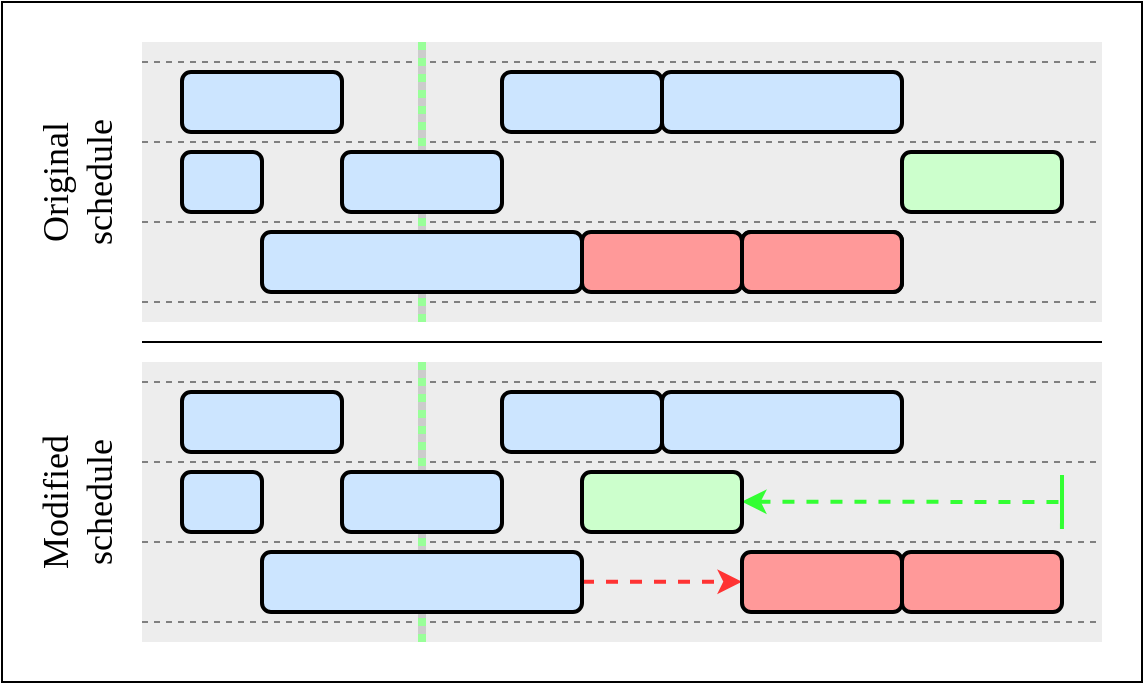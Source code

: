 <mxfile version="21.6.8" type="device">
  <diagram name="Page-1" id="vY85M9h08xzdCbBXcsBL">
    <mxGraphModel dx="1471" dy="850" grid="1" gridSize="10" guides="1" tooltips="1" connect="1" arrows="1" fold="1" page="1" pageScale="1" pageWidth="827" pageHeight="1169" math="0" shadow="0">
      <root>
        <mxCell id="0" />
        <mxCell id="1" parent="0" />
        <mxCell id="3WquMNs34_3FFJGKUzJI-1" value="" style="rounded=0;whiteSpace=wrap;html=1;movable=1;resizable=1;rotatable=1;deletable=1;editable=1;locked=0;connectable=1;" vertex="1" parent="1">
          <mxGeometry x="30" y="30" width="570" height="340" as="geometry" />
        </mxCell>
        <mxCell id="3WquMNs34_3FFJGKUzJI-95" value="" style="rounded=0;whiteSpace=wrap;html=1;glass=0;sketch=0;fillStyle=auto;sketchStyle=rough;fontSize=20;strokeColor=none;strokeWidth=1;fillColor=#EDEDED;gradientColor=none;gradientDirection=north;container=0;movable=1;resizable=1;rotatable=1;deletable=1;editable=1;locked=0;connectable=1;" vertex="1" parent="1">
          <mxGeometry x="100" y="50" width="480" height="140" as="geometry" />
        </mxCell>
        <mxCell id="3WquMNs34_3FFJGKUzJI-5" value="" style="rounded=0;whiteSpace=wrap;html=1;glass=0;sketch=0;fillStyle=auto;sketchStyle=rough;fontSize=20;strokeColor=none;strokeWidth=1;fillColor=#EDEDED;gradientColor=none;gradientDirection=north;container=0;movable=1;resizable=1;rotatable=1;deletable=1;editable=1;locked=0;connectable=1;" vertex="1" parent="1">
          <mxGeometry x="100" y="210" width="480" height="140" as="geometry" />
        </mxCell>
        <mxCell id="3WquMNs34_3FFJGKUzJI-94" value="" style="endArrow=baseDash;html=1;rounded=0;strokeWidth=2;dashed=1;startArrow=classic;startFill=1;endFill=0;strokeColor=#33FF33;startSize=6;endSize=24;" edge="1" parent="1">
          <mxGeometry width="50" height="50" relative="1" as="geometry">
            <mxPoint x="400" y="279.83" as="sourcePoint" />
            <mxPoint x="560" y="280" as="targetPoint" />
          </mxGeometry>
        </mxCell>
        <mxCell id="3WquMNs34_3FFJGKUzJI-93" value="" style="endArrow=classic;html=1;rounded=0;strokeWidth=2;dashed=1;startArrow=baseDash;startFill=0;endFill=1;strokeColor=#FF3333;" edge="1" parent="1">
          <mxGeometry width="50" height="50" relative="1" as="geometry">
            <mxPoint x="320" y="319.83" as="sourcePoint" />
            <mxPoint x="400" y="319.83" as="targetPoint" />
          </mxGeometry>
        </mxCell>
        <mxCell id="3WquMNs34_3FFJGKUzJI-68" value="Original&lt;br&gt;schedule" style="text;html=1;strokeColor=none;fillColor=none;align=center;verticalAlign=top;whiteSpace=wrap;rounded=0;glass=0;sketch=0;fillStyle=auto;sketchStyle=rough;fontFamily=Verdana;fontSize=18;container=0;horizontal=0;movable=1;resizable=1;rotatable=1;deletable=1;editable=1;locked=0;connectable=1;" vertex="1" parent="1">
          <mxGeometry x="40" y="50" width="60" height="140" as="geometry" />
        </mxCell>
        <mxCell id="3WquMNs34_3FFJGKUzJI-27" value="" style="rounded=1;whiteSpace=wrap;html=1;fontStyle=0;fontSize=20;strokeWidth=2;fillColor=#CCE5FF;" vertex="1" parent="1">
          <mxGeometry x="120" y="65" width="80" height="30" as="geometry" />
        </mxCell>
        <mxCell id="3WquMNs34_3FFJGKUzJI-69" value="" style="rounded=1;whiteSpace=wrap;html=1;fontStyle=0;fontSize=20;strokeWidth=2;fillColor=#CCE5FF;" vertex="1" parent="1">
          <mxGeometry x="120" y="105" width="40" height="30" as="geometry" />
        </mxCell>
        <mxCell id="3WquMNs34_3FFJGKUzJI-72" value="" style="rounded=1;whiteSpace=wrap;html=1;fontStyle=0;fontSize=20;strokeWidth=2;fillColor=#CCE5FF;" vertex="1" parent="1">
          <mxGeometry x="280" y="65" width="80" height="30" as="geometry" />
        </mxCell>
        <mxCell id="3WquMNs34_3FFJGKUzJI-73" value="" style="rounded=1;whiteSpace=wrap;html=1;fontStyle=0;fontSize=20;strokeWidth=2;fillColor=#FF9999;" vertex="1" parent="1">
          <mxGeometry x="320" y="145" width="80" height="30" as="geometry" />
        </mxCell>
        <mxCell id="3WquMNs34_3FFJGKUzJI-75" value="" style="rounded=1;whiteSpace=wrap;html=1;fontStyle=0;fontSize=20;strokeWidth=2;fillColor=#E6FFCC;" vertex="1" parent="1">
          <mxGeometry x="400" y="145" width="80" height="30" as="geometry" />
        </mxCell>
        <mxCell id="3WquMNs34_3FFJGKUzJI-76" value="" style="rounded=1;whiteSpace=wrap;html=1;fontStyle=0;fontSize=20;strokeWidth=2;fillColor=#CCFFCC;" vertex="1" parent="1">
          <mxGeometry x="480" y="105" width="80" height="30" as="geometry" />
        </mxCell>
        <mxCell id="3WquMNs34_3FFJGKUzJI-78" value="" style="rounded=1;whiteSpace=wrap;html=1;fontStyle=0;fontSize=20;strokeWidth=2;fillColor=#FF9999;" vertex="1" parent="1">
          <mxGeometry x="400" y="145" width="80" height="30" as="geometry" />
        </mxCell>
        <mxCell id="3WquMNs34_3FFJGKUzJI-79" value="" style="rounded=1;whiteSpace=wrap;html=1;fontStyle=0;fontSize=20;strokeWidth=2;fillColor=#CCE5FF;" vertex="1" parent="1">
          <mxGeometry x="360" y="65" width="120" height="30" as="geometry" />
        </mxCell>
        <mxCell id="3WquMNs34_3FFJGKUzJI-82" value="" style="rounded=1;whiteSpace=wrap;html=1;fontStyle=0;fontSize=20;strokeWidth=2;fillColor=#CCE5FF;" vertex="1" parent="1">
          <mxGeometry x="120" y="225" width="80" height="30" as="geometry" />
        </mxCell>
        <mxCell id="3WquMNs34_3FFJGKUzJI-83" value="" style="rounded=1;whiteSpace=wrap;html=1;fontStyle=0;fontSize=20;strokeWidth=2;fillColor=#CCE5FF;" vertex="1" parent="1">
          <mxGeometry x="120" y="265" width="40" height="30" as="geometry" />
        </mxCell>
        <mxCell id="3WquMNs34_3FFJGKUzJI-86" value="" style="rounded=1;whiteSpace=wrap;html=1;fontStyle=0;fontSize=20;strokeWidth=2;fillColor=#CCE5FF;" vertex="1" parent="1">
          <mxGeometry x="280" y="225" width="80" height="30" as="geometry" />
        </mxCell>
        <mxCell id="3WquMNs34_3FFJGKUzJI-87" value="" style="rounded=1;whiteSpace=wrap;html=1;fontStyle=0;fontSize=20;strokeWidth=2;fillColor=#FF9999;" vertex="1" parent="1">
          <mxGeometry x="400" y="305" width="80" height="30" as="geometry" />
        </mxCell>
        <mxCell id="3WquMNs34_3FFJGKUzJI-89" value="" style="rounded=1;whiteSpace=wrap;html=1;fontStyle=0;fontSize=20;strokeWidth=2;fillColor=#CCFFCC;" vertex="1" parent="1">
          <mxGeometry x="320" y="265" width="80" height="30" as="geometry" />
        </mxCell>
        <mxCell id="3WquMNs34_3FFJGKUzJI-90" value="" style="rounded=1;whiteSpace=wrap;html=1;fontStyle=0;fontSize=20;strokeWidth=2;fillColor=#FF9999;" vertex="1" parent="1">
          <mxGeometry x="480" y="305" width="80" height="30" as="geometry" />
        </mxCell>
        <mxCell id="3WquMNs34_3FFJGKUzJI-91" value="" style="rounded=1;whiteSpace=wrap;html=1;fontStyle=0;fontSize=20;strokeWidth=2;fillColor=#CCE5FF;" vertex="1" parent="1">
          <mxGeometry x="360" y="225" width="120" height="30" as="geometry" />
        </mxCell>
        <mxCell id="3WquMNs34_3FFJGKUzJI-100" value="" style="endArrow=none;dashed=1;html=1;strokeWidth=1;rounded=0;fontSize=20;startSize=5;endSize=5;targetPerimeterSpacing=0;jumpStyle=none;jumpSize=6;strokeColor=#808080;fontStyle=0;movable=1;resizable=1;rotatable=1;deletable=1;editable=1;locked=0;connectable=1;" edge="1" parent="1">
          <mxGeometry width="50" height="50" relative="1" as="geometry">
            <mxPoint x="100" y="100" as="sourcePoint" />
            <mxPoint x="580" y="100" as="targetPoint" />
          </mxGeometry>
        </mxCell>
        <mxCell id="3WquMNs34_3FFJGKUzJI-101" value="" style="endArrow=none;dashed=1;html=1;strokeWidth=1;rounded=0;fontSize=20;startSize=5;endSize=5;targetPerimeterSpacing=0;jumpStyle=none;jumpSize=6;strokeColor=#808080;fontStyle=0;movable=1;resizable=1;rotatable=1;deletable=1;editable=1;locked=0;connectable=1;" edge="1" parent="1">
          <mxGeometry width="50" height="50" relative="1" as="geometry">
            <mxPoint x="100" y="140" as="sourcePoint" />
            <mxPoint x="580" y="140" as="targetPoint" />
          </mxGeometry>
        </mxCell>
        <mxCell id="3WquMNs34_3FFJGKUzJI-102" value="" style="endArrow=none;dashed=1;html=1;strokeWidth=1;rounded=0;fontSize=20;startSize=5;endSize=5;targetPerimeterSpacing=0;jumpStyle=none;jumpSize=6;strokeColor=#808080;fontStyle=0;movable=1;resizable=1;rotatable=1;deletable=1;editable=1;locked=0;connectable=1;" edge="1" parent="1">
          <mxGeometry width="50" height="50" relative="1" as="geometry">
            <mxPoint x="100" y="260" as="sourcePoint" />
            <mxPoint x="580" y="260" as="targetPoint" />
          </mxGeometry>
        </mxCell>
        <mxCell id="3WquMNs34_3FFJGKUzJI-103" value="" style="endArrow=none;dashed=1;html=1;strokeWidth=1;rounded=0;fontSize=20;startSize=5;endSize=5;targetPerimeterSpacing=0;jumpStyle=none;jumpSize=6;strokeColor=#808080;fontStyle=0;movable=1;resizable=1;rotatable=1;deletable=1;editable=1;locked=0;connectable=1;" edge="1" parent="1">
          <mxGeometry width="50" height="50" relative="1" as="geometry">
            <mxPoint x="100" y="300" as="sourcePoint" />
            <mxPoint x="580" y="300" as="targetPoint" />
          </mxGeometry>
        </mxCell>
        <mxCell id="3WquMNs34_3FFJGKUzJI-104" value="" style="endArrow=none;dashed=1;html=1;strokeWidth=1;rounded=0;fontSize=20;startSize=5;endSize=5;targetPerimeterSpacing=0;jumpStyle=none;jumpSize=6;strokeColor=#808080;fontStyle=0;movable=1;resizable=1;rotatable=1;deletable=1;editable=1;locked=0;connectable=1;" edge="1" parent="1">
          <mxGeometry width="50" height="50" relative="1" as="geometry">
            <mxPoint x="100" y="340" as="sourcePoint" />
            <mxPoint x="580" y="340" as="targetPoint" />
          </mxGeometry>
        </mxCell>
        <mxCell id="3WquMNs34_3FFJGKUzJI-105" value="" style="endArrow=none;dashed=1;html=1;strokeWidth=1;rounded=0;fontSize=20;startSize=5;endSize=5;targetPerimeterSpacing=0;jumpStyle=none;jumpSize=6;strokeColor=#808080;fontStyle=0;movable=1;resizable=1;rotatable=1;deletable=1;editable=1;locked=0;connectable=1;" edge="1" parent="1">
          <mxGeometry width="50" height="50" relative="1" as="geometry">
            <mxPoint x="100" y="220" as="sourcePoint" />
            <mxPoint x="580" y="220" as="targetPoint" />
          </mxGeometry>
        </mxCell>
        <mxCell id="3WquMNs34_3FFJGKUzJI-106" value="" style="endArrow=none;dashed=1;html=1;strokeWidth=1;rounded=0;fontSize=20;startSize=5;endSize=5;targetPerimeterSpacing=0;jumpStyle=none;jumpSize=6;strokeColor=#808080;fontStyle=0;movable=1;resizable=1;rotatable=1;deletable=1;editable=1;locked=0;connectable=1;" edge="1" parent="1">
          <mxGeometry width="50" height="50" relative="1" as="geometry">
            <mxPoint x="100" y="180" as="sourcePoint" />
            <mxPoint x="580" y="180" as="targetPoint" />
          </mxGeometry>
        </mxCell>
        <mxCell id="3WquMNs34_3FFJGKUzJI-107" value="" style="endArrow=none;dashed=1;html=1;strokeWidth=1;rounded=0;fontSize=20;startSize=5;endSize=5;targetPerimeterSpacing=0;jumpStyle=none;jumpSize=6;strokeColor=#808080;fontStyle=0;movable=1;resizable=1;rotatable=1;deletable=1;editable=1;locked=0;connectable=1;" edge="1" parent="1">
          <mxGeometry width="50" height="50" relative="1" as="geometry">
            <mxPoint x="100" y="60" as="sourcePoint" />
            <mxPoint x="580" y="60" as="targetPoint" />
          </mxGeometry>
        </mxCell>
        <mxCell id="3WquMNs34_3FFJGKUzJI-96" value="" style="endArrow=none;dashed=1;html=1;strokeWidth=4;rounded=0;strokeColor=#CCCCCC;dashPattern=1 1;jumpStyle=none;shadow=0;" edge="1" parent="1">
          <mxGeometry width="50" height="50" relative="1" as="geometry">
            <mxPoint x="240" y="186" as="sourcePoint" />
            <mxPoint x="240" y="52" as="targetPoint" />
          </mxGeometry>
        </mxCell>
        <mxCell id="3WquMNs34_3FFJGKUzJI-80" value="" style="endArrow=none;dashed=1;html=1;strokeWidth=4;rounded=0;strokeColor=#99FF99;dashPattern=1 1;jumpStyle=none;shadow=0;" edge="1" parent="1">
          <mxGeometry width="50" height="50" relative="1" as="geometry">
            <mxPoint x="240" y="190" as="sourcePoint" />
            <mxPoint x="240" y="50" as="targetPoint" />
          </mxGeometry>
        </mxCell>
        <mxCell id="3WquMNs34_3FFJGKUzJI-70" value="" style="rounded=1;whiteSpace=wrap;html=1;fontStyle=0;fontSize=20;strokeWidth=2;fillColor=#CCE5FF;" vertex="1" parent="1">
          <mxGeometry x="160" y="145" width="160" height="30" as="geometry" />
        </mxCell>
        <mxCell id="3WquMNs34_3FFJGKUzJI-71" value="" style="rounded=1;whiteSpace=wrap;html=1;fontStyle=0;fontSize=20;strokeWidth=2;fillColor=#CCE5FF;" vertex="1" parent="1">
          <mxGeometry x="200" y="105" width="80" height="30" as="geometry" />
        </mxCell>
        <mxCell id="3WquMNs34_3FFJGKUzJI-98" value="" style="endArrow=none;dashed=1;html=1;strokeWidth=4;rounded=0;strokeColor=#CCCCCC;dashPattern=1 1;jumpStyle=none;shadow=0;" edge="1" parent="1">
          <mxGeometry width="50" height="50" relative="1" as="geometry">
            <mxPoint x="240" y="346" as="sourcePoint" />
            <mxPoint x="240" y="212" as="targetPoint" />
          </mxGeometry>
        </mxCell>
        <mxCell id="3WquMNs34_3FFJGKUzJI-99" value="" style="endArrow=none;dashed=1;html=1;strokeWidth=4;rounded=0;strokeColor=#99FF99;dashPattern=1 1;jumpStyle=none;shadow=0;" edge="1" parent="1">
          <mxGeometry width="50" height="50" relative="1" as="geometry">
            <mxPoint x="240" y="350" as="sourcePoint" />
            <mxPoint x="240" y="210" as="targetPoint" />
          </mxGeometry>
        </mxCell>
        <mxCell id="3WquMNs34_3FFJGKUzJI-84" value="" style="rounded=1;whiteSpace=wrap;html=1;fontStyle=0;fontSize=20;strokeWidth=2;fillColor=#CCE5FF;" vertex="1" parent="1">
          <mxGeometry x="160" y="305" width="160" height="30" as="geometry" />
        </mxCell>
        <mxCell id="3WquMNs34_3FFJGKUzJI-85" value="" style="rounded=1;whiteSpace=wrap;html=1;fontStyle=0;fontSize=20;strokeWidth=2;fillColor=#CCE5FF;" vertex="1" parent="1">
          <mxGeometry x="200" y="265" width="80" height="30" as="geometry" />
        </mxCell>
        <mxCell id="3WquMNs34_3FFJGKUzJI-108" value="Modified&lt;br&gt;schedule" style="text;html=1;strokeColor=none;fillColor=none;align=center;verticalAlign=top;whiteSpace=wrap;rounded=0;glass=0;sketch=0;fillStyle=auto;sketchStyle=rough;fontFamily=Verdana;fontSize=18;container=0;horizontal=0;movable=1;resizable=1;rotatable=1;deletable=1;editable=1;locked=0;connectable=1;" vertex="1" parent="1">
          <mxGeometry x="40" y="210" width="60" height="140" as="geometry" />
        </mxCell>
        <mxCell id="3WquMNs34_3FFJGKUzJI-109" value="" style="endArrow=none;html=1;strokeWidth=1;rounded=0;fontSize=20;startSize=5;endSize=5;targetPerimeterSpacing=0;jumpStyle=none;jumpSize=6;strokeColor=#000000;fontStyle=0;movable=1;resizable=1;rotatable=1;deletable=1;editable=1;locked=0;connectable=1;" edge="1" parent="1">
          <mxGeometry width="50" height="50" relative="1" as="geometry">
            <mxPoint x="100" y="200" as="sourcePoint" />
            <mxPoint x="580" y="200" as="targetPoint" />
          </mxGeometry>
        </mxCell>
      </root>
    </mxGraphModel>
  </diagram>
</mxfile>
